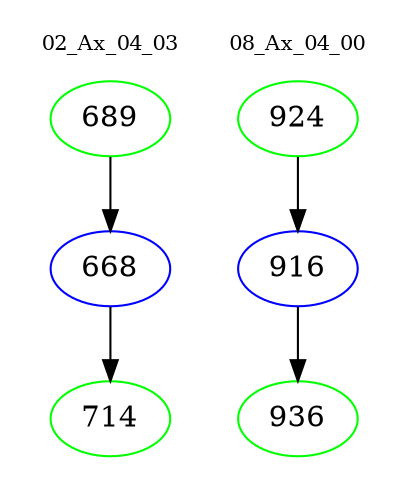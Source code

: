 digraph{
subgraph cluster_0 {
color = white
label = "02_Ax_04_03";
fontsize=10;
T0_689 [label="689", color="green"]
T0_689 -> T0_668 [color="black"]
T0_668 [label="668", color="blue"]
T0_668 -> T0_714 [color="black"]
T0_714 [label="714", color="green"]
}
subgraph cluster_1 {
color = white
label = "08_Ax_04_00";
fontsize=10;
T1_924 [label="924", color="green"]
T1_924 -> T1_916 [color="black"]
T1_916 [label="916", color="blue"]
T1_916 -> T1_936 [color="black"]
T1_936 [label="936", color="green"]
}
}
